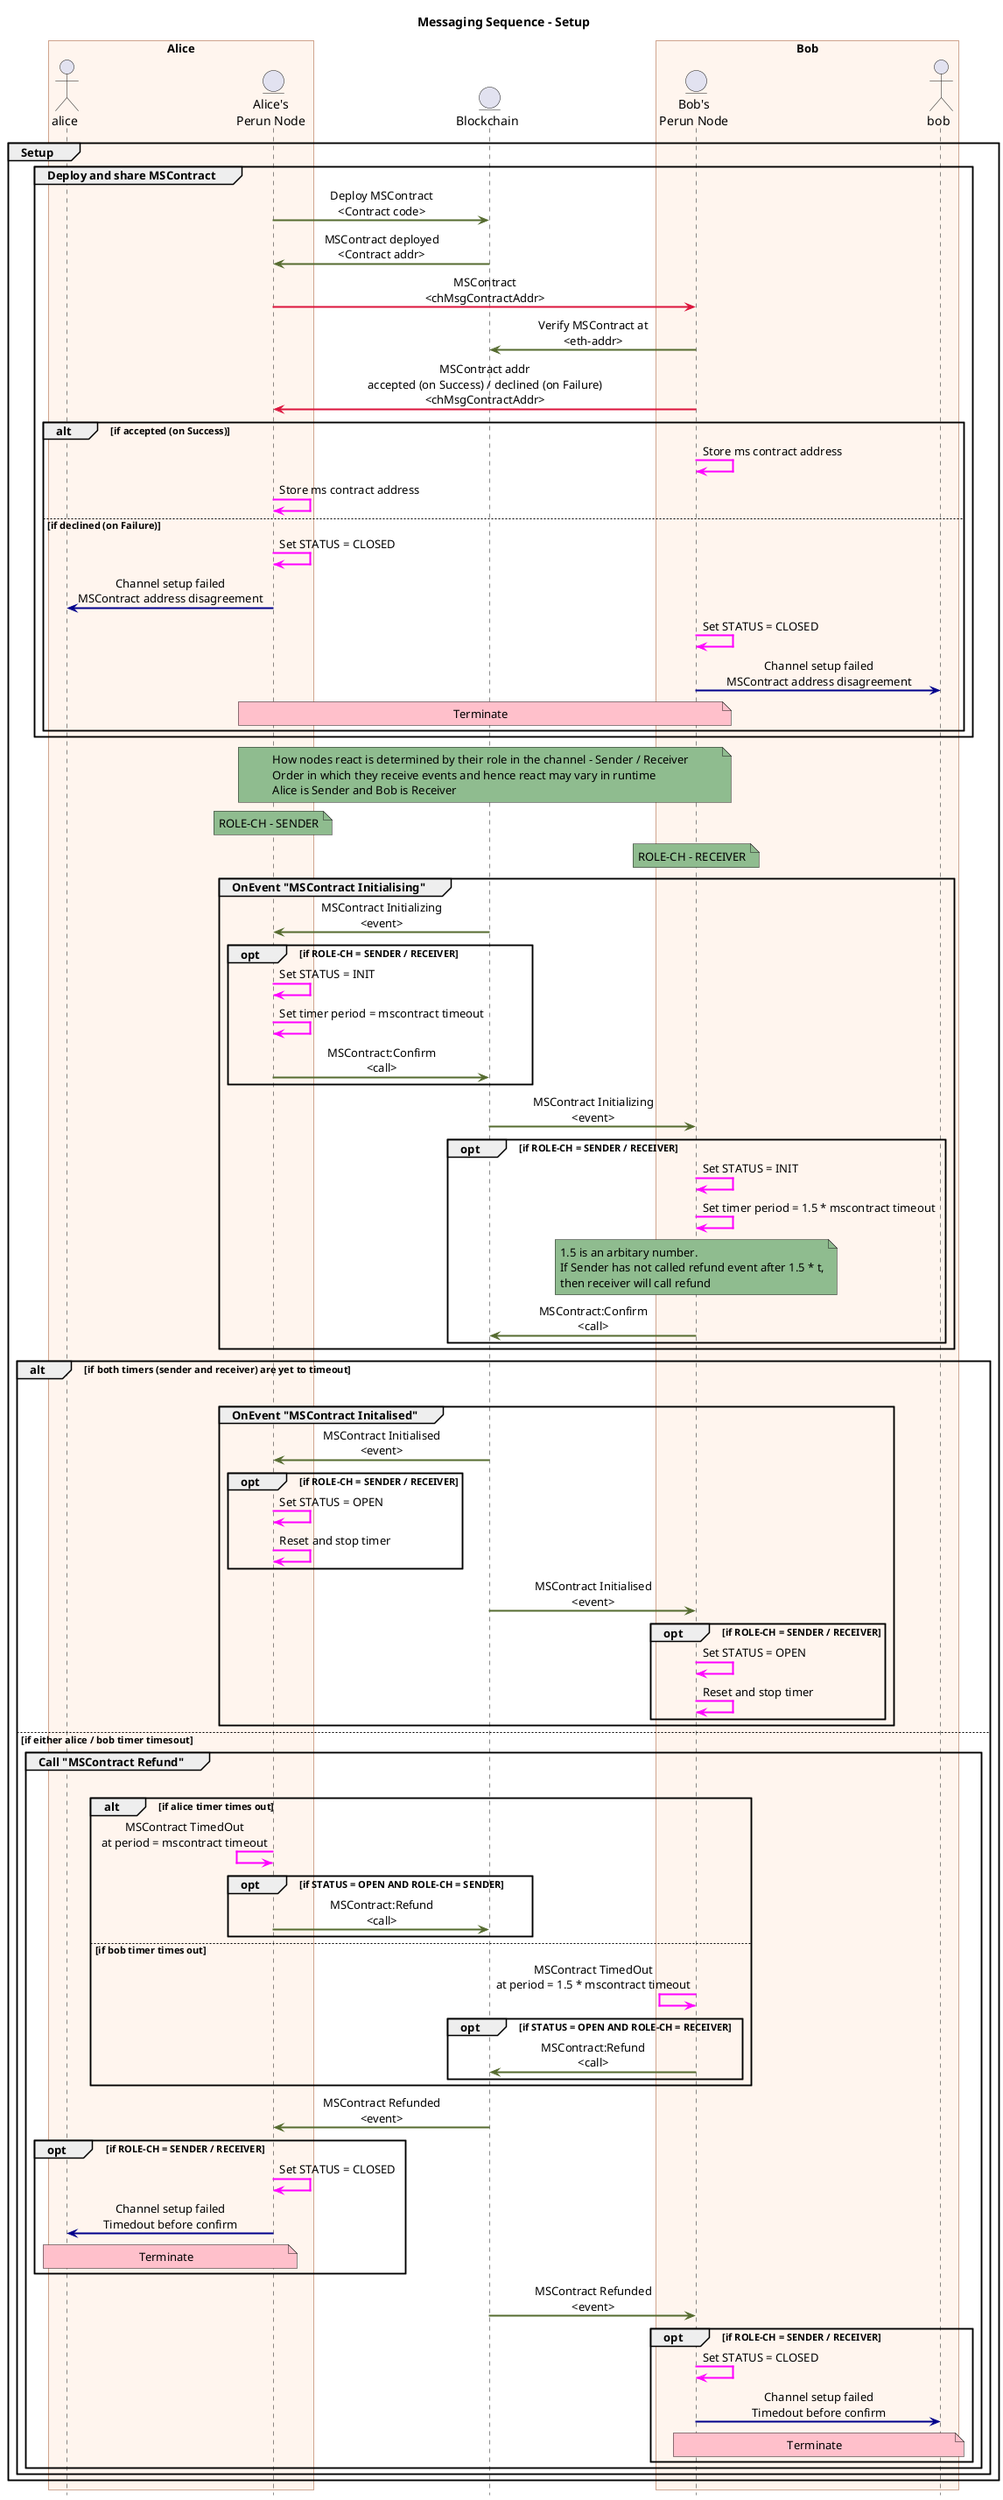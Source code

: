 @startuml setup
Title Messaging Sequence - Setup

box "Alice"
actor alice
entity "Alice's\nPerun Node" as alice_node
endbox

entity "Blockchain" as bc

box "Bob"
entity "Bob's\nPerun Node" as bob_node
actor bob
endbox


skinparam sequence {
    messageAlign center
    ArrowThickness 2
    BoxBorderColor Sienna
    BoxBackgroundColor SeaShell
    GroupBodyBackgroundColor transparent
    NoteTextAlignment center
    DefaultTextAlignment center
}
hide footbox

note over alice, bob
endnote

group Setup

group Deploy and share MSContract
alice_node[#DarkOliveGreen]->bc:Deploy MSContract\n<Contract code>
alice_node<-[#DarkOliveGreen]bc:MSContract deployed\n<Contract addr>
alice_node[#Crimson]->bob_node:MSContract\n<chMsgContractAddr>
bob_node[#DarkOliveGreen]->bc:Verify MSContract at\n<eth-addr>
alice_node<-[#Crimson]bob_node:MSContract addr\naccepted (on Success) / declined (on Failure)\n<chMsgContractAddr>
alt if accepted (on Success)
bob_node[#Fuchsia]->bob_node:Store ms contract address
alice_node[#Fuchsia]->alice_node:Store ms contract address
else if declined (on Failure)
alice_node[#Fuchsia]->alice_node:Set STATUS = CLOSED
alice_node[#DarkBlue]->alice:Channel setup failed\nMSContract address disagreement
bob_node[#Fuchsia]->bob_node:Set STATUS = CLOSED
bob_node[#DarkBlue]->bob:Channel setup failed\nMSContract address disagreement
note over alice_node, bob_node #Pink
Terminate
endnote

'alt if accepted (on Success)
end

'group Deploy and share MSContract
end

note over alice_node, bob_node #DarkSeaGreen
How nodes react is determined by their role in the channel - Sender / Receiver
Order in which they receive events and hence react may vary in runtime
Alice is Sender and Bob is Receiver
endnote

note over alice_node #DarkSeaGreen
ROLE-CH - SENDER
endnote

note over bob_node #DarkSeaGreen
ROLE-CH - RECEIVER
endnote

group OnEvent "MSContract Initialising"
alice_node<-[#DarkOliveGreen]bc:MSContract Initializing\n<event>
opt if ROLE-CH = SENDER / RECEIVER
alice_node[#Fuchsia]->alice_node:Set STATUS = INIT
alice_node[#Fuchsia]->alice_node:Set timer period = mscontract timeout
alice_node[#DarkOliveGreen]->bc:MSContract:Confirm\n<call>

'if ROLE-CH = SENDER / RECEIVER
end

bob_node<-[#DarkOliveGreen]bc:MSContract Initializing\n<event>
opt if ROLE-CH = SENDER / RECEIVER
bob_node[#Fuchsia]->bob_node:Set STATUS = INIT
bob_node[#Fuchsia]->bob_node:Set timer period = 1.5 * mscontract timeout
note over bob_node #DarkSeaGreen
1.5 is an arbitary number.
If Sender has not called refund event after 1.5 * t,
then receiver will call refund
endnote
bob_node[#DarkOliveGreen]->bc:MSContract:Confirm\n<call>

'if ROLE-CH = SENDER / RECEIVER
end

end
alt if both timers (sender and receiver) are yet to timeout
|||
group OnEvent "MSContract Initalised"
alice_node<-[#DarkOliveGreen]bc:MSContract Initialised\n<event>
opt if ROLE-CH = SENDER / RECEIVER
alice_node[#Fuchsia]->alice_node:Set STATUS = OPEN
alice_node[#Fuchsia]->alice_node:Reset and stop timer

'if ROLE-CH = SENDER / RECEIVER
end

bob_node<-[#DarkOliveGreen]bc:MSContract Initialised\n<event>
opt if ROLE-CH = SENDER / RECEIVER
bob_node[#Fuchsia]->bob_node:Set STATUS = OPEN
bob_node[#Fuchsia]->bob_node:Reset and stop timer

'if ROLE-CH = SENDER / RECEIVER
end

'group OnEvent "MSContract Initalised"
end

else if either alice / bob timer timesout

group Call "MSContract Refund"
|||
alt if alice timer times out
alice_node<-[#Fuchsia]alice_node:MSContract TimedOut\nat period = mscontract timeout

opt if STATUS = OPEN AND ROLE-CH = SENDER
alice_node[#DarkOliveGreen]->bc:MSContract:Refund\n<call>

'opt if STATUS = OPEN AND ROLE-CH = SENDER
end

else if bob timer times out
bob_node<-[#Fuchsia]bob_node:MSContract TimedOut\nat period = 1.5 * mscontract timeout

opt if STATUS = OPEN AND ROLE-CH = RECEIVER
bob_node[#DarkOliveGreen]->bc:MSContract:Refund\n<call>

'opt if STATUS = OPEN AND ROLE-CH = SENDER
end

'alt if alice timer times out
end


alice_node<-[#DarkOliveGreen]bc:MSContract Refunded\n<event>
opt if ROLE-CH = SENDER / RECEIVER
alice_node[#Fuchsia]->alice_node:Set STATUS = CLOSED
alice_node[#DarkBlue]->alice:Channel setup failed\nTimedout before confirm
note over alice, alice_node #Pink
Terminate
endnote

'if ROLE-CH = SENDER / RECEIVER
end

bob_node<-[#DarkOliveGreen]bc:MSContract Refunded\n<event>
opt if ROLE-CH = SENDER / RECEIVER
bob_node[#Fuchsia]->bob_node:Set STATUS = CLOSED
bob_node[#DarkBlue]->bob:Channel setup failed\nTimedout before confirm
note over bob, bob_node #Pink
Terminate
endnote

'if ROLE-CH = SENDER / RECEIVER
end

'group OnTimeout call "MSContract Refund"
end

'alt
end

'group
end

@enduml